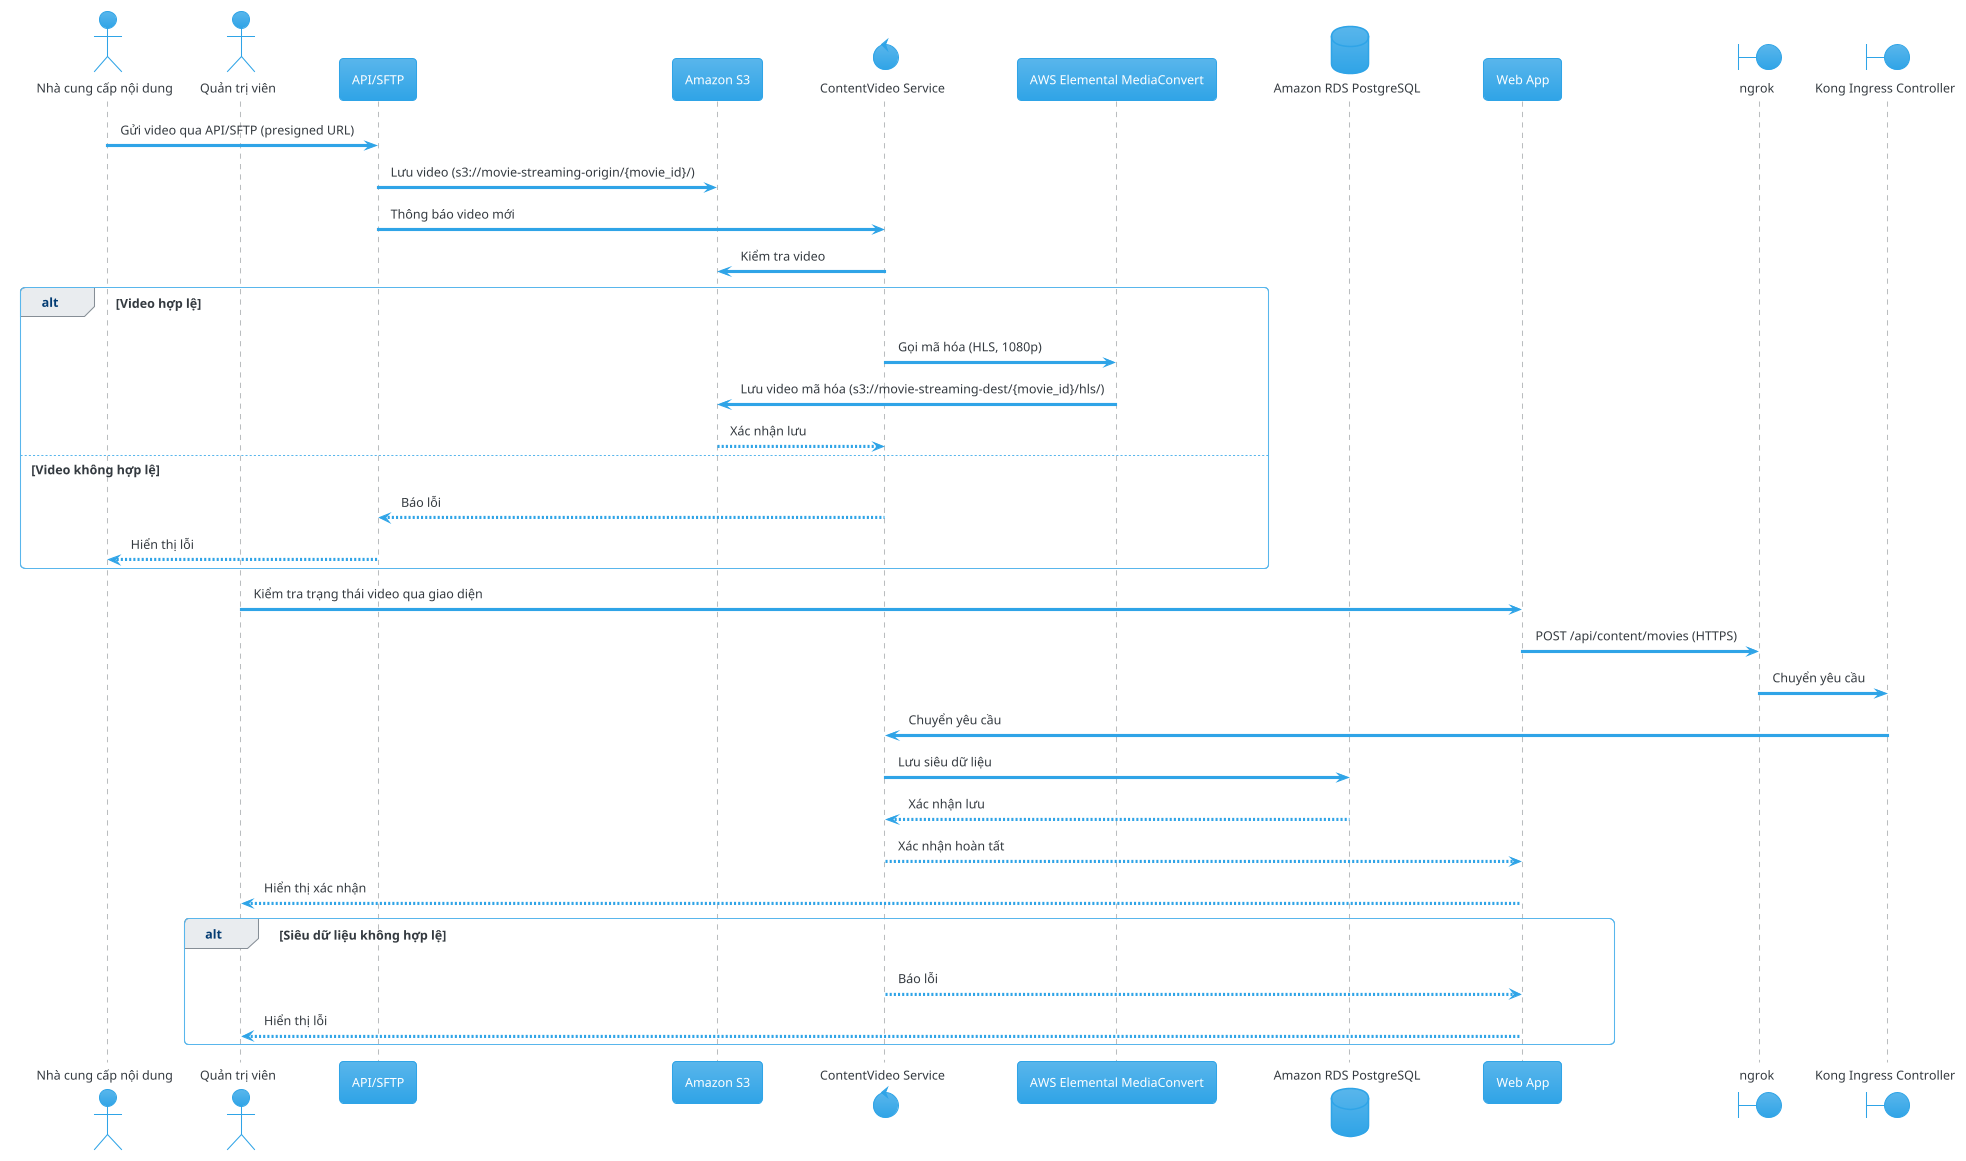 @startuml
!theme cerulean

actor "Nhà cung cấp nội dung" as Provider
actor "Quản trị viên" as Admin
participant "API/SFTP" as API
participant "Amazon S3" as S3
control "ContentVideo Service" as CVS
participant "AWS Elemental MediaConvert" as MC
database "Amazon RDS PostgreSQL" as PG
participant "Web App" as FE
boundary "ngrok" as ngrok
boundary "Kong Ingress Controller" as KG

' Tải video
Provider -> API: Gửi video qua API/SFTP (presigned URL)
API -> S3: Lưu video (s3://movie-streaming-origin/{movie_id}/)
API -> CVS: Thông báo video mới
CVS -> S3: Kiểm tra video
alt Video hợp lệ
    CVS -> MC: Gọi mã hóa (HLS, 1080p)
    MC -> S3: Lưu video mã hóa (s3://movie-streaming-dest/{movie_id}/hls/)
    S3 --> CVS: Xác nhận lưu
else Video không hợp lệ
    CVS --> API: Báo lỗi
    API --> Provider: Hiển thị lỗi
end alt

' Cập nhật siêu dữ liệu
Admin -> FE: Kiểm tra trạng thái video qua giao diện
FE -> ngrok: POST /api/content/movies (HTTPS)
ngrok -> KG: Chuyển yêu cầu
KG -> CVS: Chuyển yêu cầu
CVS -> PG: Lưu siêu dữ liệu
PG --> CVS: Xác nhận lưu
CVS --> FE: Xác nhận hoàn tất
FE --> Admin: Hiển thị xác nhận

alt Siêu dữ liệu không hợp lệ
    CVS --> FE: Báo lỗi
    FE --> Admin: Hiển thị lỗi
end alt

@enduml